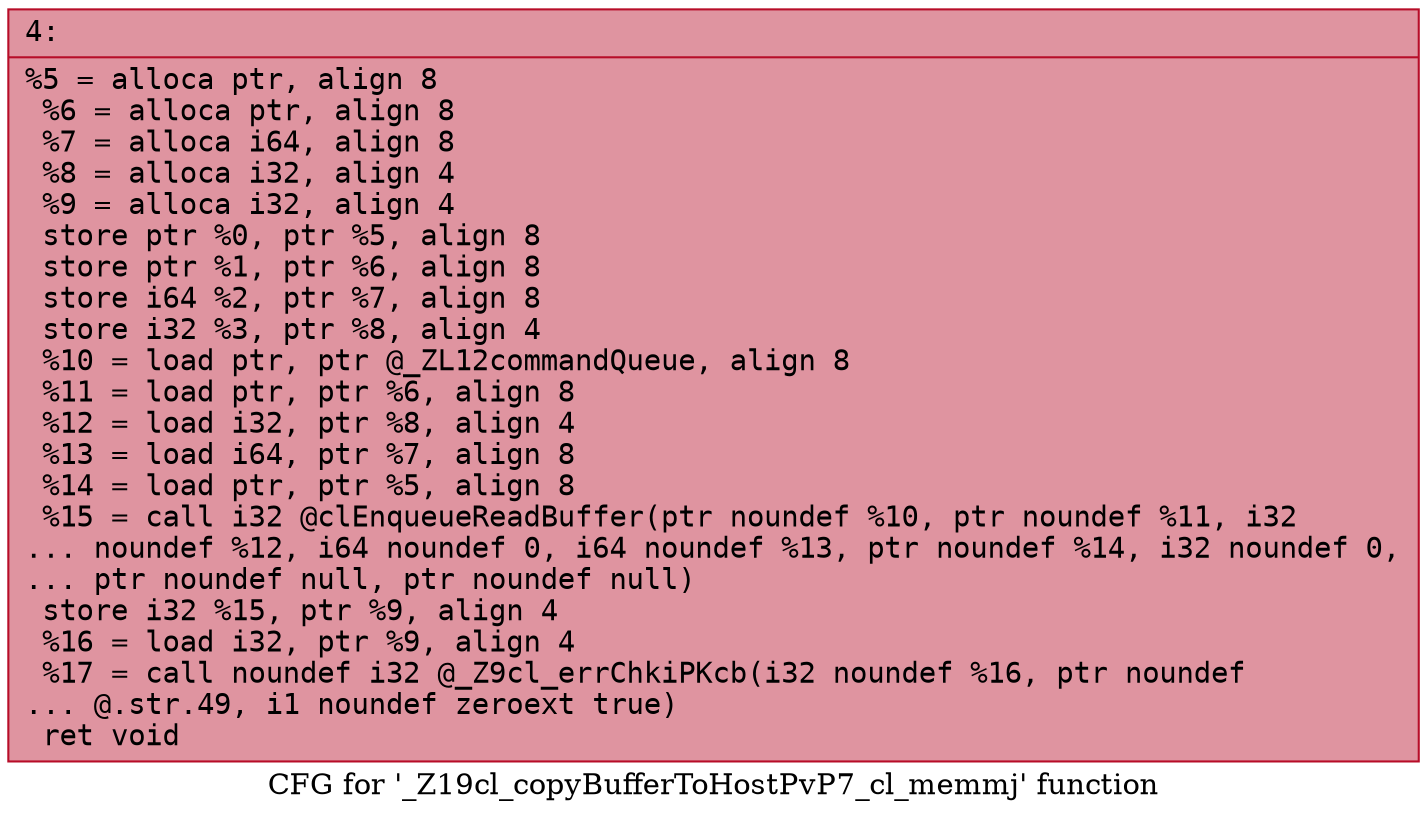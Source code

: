 digraph "CFG for '_Z19cl_copyBufferToHostPvP7_cl_memmj' function" {
	label="CFG for '_Z19cl_copyBufferToHostPvP7_cl_memmj' function";

	Node0x60000331b9d0 [shape=record,color="#b70d28ff", style=filled, fillcolor="#b70d2870" fontname="Courier",label="{4:\l|  %5 = alloca ptr, align 8\l  %6 = alloca ptr, align 8\l  %7 = alloca i64, align 8\l  %8 = alloca i32, align 4\l  %9 = alloca i32, align 4\l  store ptr %0, ptr %5, align 8\l  store ptr %1, ptr %6, align 8\l  store i64 %2, ptr %7, align 8\l  store i32 %3, ptr %8, align 4\l  %10 = load ptr, ptr @_ZL12commandQueue, align 8\l  %11 = load ptr, ptr %6, align 8\l  %12 = load i32, ptr %8, align 4\l  %13 = load i64, ptr %7, align 8\l  %14 = load ptr, ptr %5, align 8\l  %15 = call i32 @clEnqueueReadBuffer(ptr noundef %10, ptr noundef %11, i32\l... noundef %12, i64 noundef 0, i64 noundef %13, ptr noundef %14, i32 noundef 0,\l... ptr noundef null, ptr noundef null)\l  store i32 %15, ptr %9, align 4\l  %16 = load i32, ptr %9, align 4\l  %17 = call noundef i32 @_Z9cl_errChkiPKcb(i32 noundef %16, ptr noundef\l... @.str.49, i1 noundef zeroext true)\l  ret void\l}"];
}
